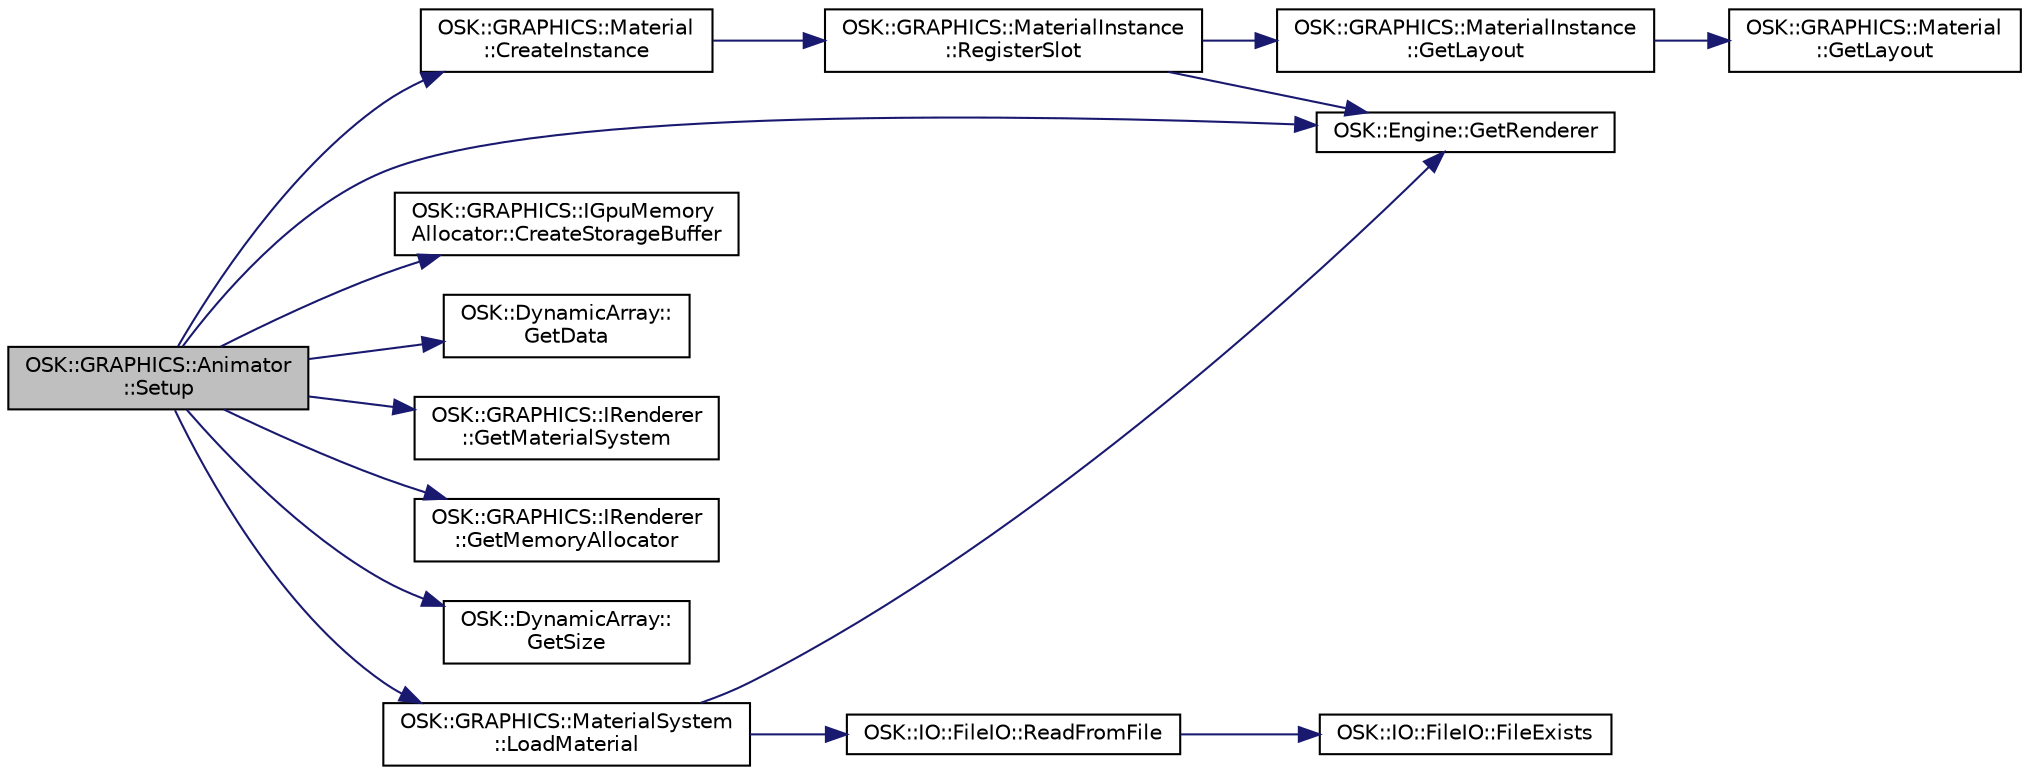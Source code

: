 digraph "OSK::GRAPHICS::Animator::Setup"
{
 // LATEX_PDF_SIZE
  edge [fontname="Helvetica",fontsize="10",labelfontname="Helvetica",labelfontsize="10"];
  node [fontname="Helvetica",fontsize="10",shape=record];
  rankdir="LR";
  Node1 [label="OSK::GRAPHICS::Animator\l::Setup",height=0.2,width=0.4,color="black", fillcolor="grey75", style="filled", fontcolor="black",tooltip=" "];
  Node1 -> Node2 [color="midnightblue",fontsize="10",style="solid"];
  Node2 [label="OSK::GRAPHICS::Material\l::CreateInstance",height=0.2,width=0.4,color="black", fillcolor="white", style="filled",URL="$class_o_s_k_1_1_g_r_a_p_h_i_c_s_1_1_material.html#acf1dacea3b45a53ca86d96e30af22af1",tooltip="Crea y devuelve una nueva instancia de este material."];
  Node2 -> Node3 [color="midnightblue",fontsize="10",style="solid"];
  Node3 [label="OSK::GRAPHICS::MaterialInstance\l::RegisterSlot",height=0.2,width=0.4,color="black", fillcolor="white", style="filled",URL="$class_o_s_k_1_1_g_r_a_p_h_i_c_s_1_1_material_instance.html#a2293d59b8bd0c6c02dfb5cafc41261c0",tooltip="Registra un slot."];
  Node3 -> Node4 [color="midnightblue",fontsize="10",style="solid"];
  Node4 [label="OSK::GRAPHICS::MaterialInstance\l::GetLayout",height=0.2,width=0.4,color="black", fillcolor="white", style="filled",URL="$class_o_s_k_1_1_g_r_a_p_h_i_c_s_1_1_material_instance.html#a5d7d87b3da1560a7a77fd9b3cafc957f",tooltip="Devuelve el layout de esta instancia (es decir, el layout del material padre)."];
  Node4 -> Node5 [color="midnightblue",fontsize="10",style="solid"];
  Node5 [label="OSK::GRAPHICS::Material\l::GetLayout",height=0.2,width=0.4,color="black", fillcolor="white", style="filled",URL="$class_o_s_k_1_1_g_r_a_p_h_i_c_s_1_1_material.html#a29f2fe999bf8857dbbb65fb73df335ca",tooltip=" "];
  Node3 -> Node6 [color="midnightblue",fontsize="10",style="solid"];
  Node6 [label="OSK::Engine::GetRenderer",height=0.2,width=0.4,color="black", fillcolor="white", style="filled",URL="$class_o_s_k_1_1_engine.html#a019c5397d042224c134b7fd22c739d00",tooltip=" "];
  Node1 -> Node7 [color="midnightblue",fontsize="10",style="solid"];
  Node7 [label="OSK::GRAPHICS::IGpuMemory\lAllocator::CreateStorageBuffer",height=0.2,width=0.4,color="black", fillcolor="white", style="filled",URL="$class_o_s_k_1_1_g_r_a_p_h_i_c_s_1_1_i_gpu_memory_allocator.html#a9f2995f2b3ab6ab05578358aa663b619",tooltip="Crea un storage buffer, con el tamaño dado en bytes."];
  Node1 -> Node8 [color="midnightblue",fontsize="10",style="solid"];
  Node8 [label="OSK::DynamicArray::\lGetData",height=0.2,width=0.4,color="black", fillcolor="white", style="filled",URL="$class_o_s_k_1_1_dynamic_array.html#ac8a6d70f938c482e1f7aa68c7d186bb8",tooltip="Devuelve el array original."];
  Node1 -> Node9 [color="midnightblue",fontsize="10",style="solid"];
  Node9 [label="OSK::GRAPHICS::IRenderer\l::GetMaterialSystem",height=0.2,width=0.4,color="black", fillcolor="white", style="filled",URL="$class_o_s_k_1_1_g_r_a_p_h_i_c_s_1_1_i_renderer.html#a15a2d271ad61c59ce4414dbdf016d277",tooltip="Devuelve el sistema de materiales. Necesario mara manejar materiales y crear instancias de materiales..."];
  Node1 -> Node10 [color="midnightblue",fontsize="10",style="solid"];
  Node10 [label="OSK::GRAPHICS::IRenderer\l::GetMemoryAllocator",height=0.2,width=0.4,color="black", fillcolor="white", style="filled",URL="$class_o_s_k_1_1_g_r_a_p_h_i_c_s_1_1_i_renderer.html#acf03703bbb6f031f905612d86f104b38",tooltip=" "];
  Node1 -> Node6 [color="midnightblue",fontsize="10",style="solid"];
  Node1 -> Node11 [color="midnightblue",fontsize="10",style="solid"];
  Node11 [label="OSK::DynamicArray::\lGetSize",height=0.2,width=0.4,color="black", fillcolor="white", style="filled",URL="$class_o_s_k_1_1_dynamic_array.html#a94d0cbf0543d0c976de674d31b15df90",tooltip="Devuelve el número de elementos almacenados."];
  Node1 -> Node12 [color="midnightblue",fontsize="10",style="solid"];
  Node12 [label="OSK::GRAPHICS::MaterialSystem\l::LoadMaterial",height=0.2,width=0.4,color="black", fillcolor="white", style="filled",URL="$class_o_s_k_1_1_g_r_a_p_h_i_c_s_1_1_material_system.html#ad39c519e3a5f58cc2a7622ba9b39687a",tooltip="Carga un material."];
  Node12 -> Node6 [color="midnightblue",fontsize="10",style="solid"];
  Node12 -> Node13 [color="midnightblue",fontsize="10",style="solid"];
  Node13 [label="OSK::IO::FileIO::ReadFromFile",height=0.2,width=0.4,color="black", fillcolor="white", style="filled",URL="$class_o_s_k_1_1_i_o_1_1_file_i_o.html#aad968707ec7b00bce0540c804f476dc9",tooltip="Lee un archivo de texto."];
  Node13 -> Node14 [color="midnightblue",fontsize="10",style="solid"];
  Node14 [label="OSK::IO::FileIO::FileExists",height=0.2,width=0.4,color="black", fillcolor="white", style="filled",URL="$class_o_s_k_1_1_i_o_1_1_file_i_o.html#ac7fe213b79ce97b178a7e27f7216a2f4",tooltip="Comprueba si un archivo existe."];
}
